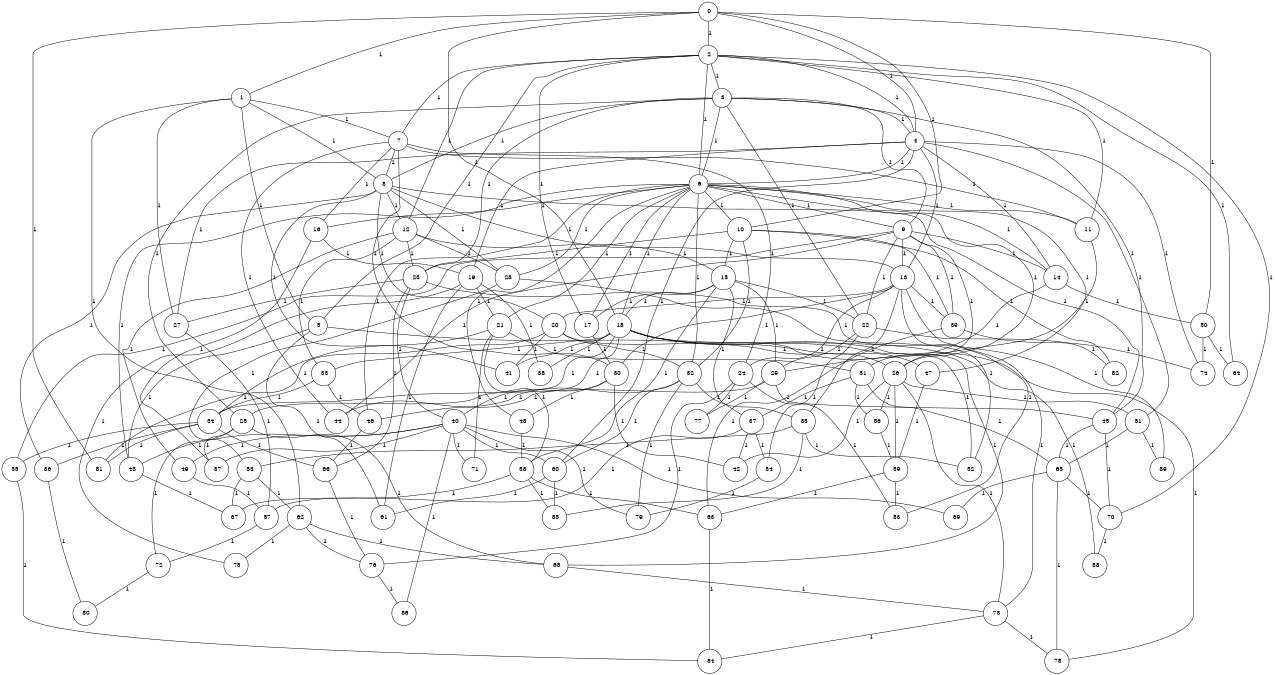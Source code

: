 graph G {
size="8.5,11;"
ratio = "expand;"
fixedsize="true;"
overlap="scale;"
node[shape=circle,width=.12,hight=.12,fontsize=12]
edge[fontsize=12]

0[label=" 0" color=black, pos="1.2219339,2.3017916!"];
1[label=" 1" color=black, pos="2.1677997,2.724275!"];
2[label=" 2" color=black, pos="2.7249686,1.1404957!"];
3[label=" 3" color=black, pos="1.4159375,0.68550911!"];
4[label=" 4" color=black, pos="2.0937334,0.85521735!"];
5[label=" 5" color=black, pos="0.75278117,2.9611029!"];
6[label=" 6" color=black, pos="1.4310287,2.0351903!"];
7[label=" 7" color=black, pos="2.3539095,2.1979664!"];
8[label=" 8" color=black, pos="1.8787013,0.85752121!"];
9[label=" 9" color=black, pos="0.85629397,2.2595792!"];
10[label=" 10" color=black, pos="1.8262897,2.5194317!"];
11[label=" 11" color=black, pos="0.11423797,2.6038037!"];
12[label=" 12" color=black, pos="2.5333397,2.5396881!"];
13[label=" 13" color=black, pos="1.8817786,0.36756822!"];
14[label=" 14" color=black, pos="0.17699064,2.9217327!"];
15[label=" 15" color=black, pos="2.4046931,2.1067435!"];
16[label=" 16" color=black, pos="0.61945725,0.32989558!"];
17[label=" 17" color=black, pos="1.546061,2.0570138!"];
18[label=" 18" color=black, pos="2.9895497,1.614578!"];
19[label=" 19" color=black, pos="2.7813864,1.311759!"];
20[label=" 20" color=black, pos="0.67740272,2.600847!"];
21[label=" 21" color=black, pos="2.3522381,0.87198874!"];
22[label=" 22" color=black, pos="0.37117375,0.060128855!"];
23[label=" 23" color=black, pos="2.9134206,2.0592614!"];
24[label=" 24" color=black, pos="2.1311371,0.0086290701!"];
25[label=" 25" color=black, pos="0.97863177,1.0495488!"];
26[label=" 26" color=black, pos="2.6420884,1.0719692!"];
27[label=" 27" color=black, pos="0.88250844,0.73820082!"];
28[label=" 28" color=black, pos="0.23517532,1.1190925!"];
29[label=" 29" color=black, pos="0.30746302,1.1166421!"];
30[label=" 30" color=black, pos="0.78480271,2.4545037!"];
31[label=" 31" color=black, pos="0.34364336,0.23110118!"];
32[label=" 32" color=black, pos="2.902922,1.1519785!"];
33[label=" 33" color=black, pos="2.3053731,0.84973527!"];
34[label=" 34" color=black, pos="0.86565405,0.3709362!"];
35[label=" 35" color=black, pos="2.3054327,0.30807365!"];
36[label=" 36" color=black, pos="2.4481848,0.12802142!"];
37[label=" 37" color=black, pos="1.4182474,2.4342846!"];
38[label=" 38" color=black, pos="1.4214345,1.9012735!"];
39[label=" 39" color=black, pos="2.4025533,0.23985834!"];
40[label=" 40" color=black, pos="1.3721049,2.1870291!"];
41[label=" 41" color=black, pos="0.59336413,2.6249395!"];
42[label=" 42" color=black, pos="2.9584688,2.2071807!"];
43[label=" 43" color=black, pos="1.1050127,1.8045095!"];
44[label=" 44" color=black, pos="1.9424205,1.3088454!"];
45[label=" 45" color=black, pos="1.1771945,2.563718!"];
46[label=" 46" color=black, pos="1.6319183,1.3637069!"];
47[label=" 47" color=black, pos="1.5973662,2.339947!"];
48[label=" 48" color=black, pos="0.99540214,0.64694907!"];
49[label=" 49" color=black, pos="0.56374044,1.0477844!"];
50[label=" 50" color=black, pos="0.26776423,2.7861108!"];
51[label=" 51" color=black, pos="1.7702194,0.92597445!"];
52[label=" 52" color=black, pos="1.5231513,2.0733078!"];
53[label=" 53" color=black, pos="0.97794981,2.2989748!"];
54[label=" 54" color=black, pos="1.1020173,0.64433972!"];
55[label=" 55" color=black, pos="2.2662471,0.66885454!"];
56[label=" 56" color=black, pos="1.5112627,2.8504155!"];
57[label=" 57" color=black, pos="0.58769216,2.5972124!"];
58[label=" 58" color=black, pos="2.153165,2.2282333!"];
59[label=" 59" color=black, pos="1.9739436,0.63602428!"];
60[label=" 60" color=black, pos="0.3890276,1.1974406!"];
61[label=" 61" color=black, pos="2.3463579,1.9768455!"];
62[label=" 62" color=black, pos="1.1590972,1.1477587!"];
63[label=" 63" color=black, pos="2.6054719,0.68699341!"];
64[label=" 64" color=black, pos="2.1324168,0.19173781!"];
65[label=" 65" color=black, pos="2.4356088,1.5755654!"];
66[label=" 66" color=black, pos="2.1722735,2.5121582!"];
67[label=" 67" color=black, pos="0.95800648,2.6433118!"];
68[label=" 68" color=black, pos="2.8575145,0.71401149!"];
69[label=" 69" color=black, pos="1.3371678,1.6522476!"];
70[label=" 70" color=black, pos="0.31204223,2.9216092!"];
71[label=" 71" color=black, pos="2.6166195,2.0342488!"];
72[label=" 72" color=black, pos="2.1460115,0.46914531!"];
73[label=" 73" color=black, pos="1.0149368,2.170394!"];
74[label=" 74" color=black, pos="1.8485094,2.3334273!"];
75[label=" 75" color=black, pos="0.83073461,0.15354995!"];
76[label=" 76" color=black, pos="2.8174916,1.8921215!"];
77[label=" 77" color=black, pos="2.5584184,2.6509245!"];
78[label=" 78" color=black, pos="2.3443753,1.7879748!"];
79[label=" 79" color=black, pos="2.1811363,2.7100311!"];
80[label=" 80" color=black, pos="2.0482101,1.9087681!"];
81[label=" 81" color=black, pos="2.2238871,1.2503572!"];
82[label=" 82" color=black, pos="2.7617143,1.8789124!"];
83[label=" 83" color=black, pos="1.5605237,2.280698!"];
84[label=" 84" color=black, pos="1.9000238,0.53267478!"];
85[label=" 85" color=black, pos="0.71718852,2.3289029!"];
86[label=" 86" color=black, pos="0.75613291,2.0225586!"];
87[label=" 87" color=black, pos="2.9391012,1.264417!"];
88[label=" 88" color=black, pos="2.9117661,2.0504583!"];
89[label=" 89" color=black, pos="2.2523473,1.2080497!"];
0--1[label="1"]
0--2[label="1"]
0--4[label="1"]
0--10[label="1"]
0--18[label="1"]
0--50[label="1"]
0--81[label="1"]
1--5[label="1"]
1--7[label="1"]
1--8[label="1"]
1--27[label="1"]
1--62[label="1"]
2--3[label="1"]
2--4[label="1"]
2--5[label="1"]
2--6[label="1"]
2--7[label="1"]
2--11[label="1"]
2--12[label="1"]
2--17[label="1"]
2--64[label="1"]
2--70[label="1"]
3--4[label="1"]
3--6[label="1"]
3--8[label="1"]
3--9[label="1"]
3--22[label="1"]
3--23[label="1"]
3--25[label="1"]
3--45[label="1"]
4--6[label="1"]
4--13[label="1"]
4--14[label="1"]
4--19[label="1"]
4--27[label="1"]
4--51[label="1"]
4--60[label="1"]
4--74[label="1"]
5--26[label="1"]
5--43[label="1"]
5--61[label="1"]
6--9[label="1"]
6--10[label="1"]
6--11[label="1"]
6--14[label="1"]
6--16[label="1"]
6--17[label="1"]
6--18[label="1"]
6--21[label="1"]
6--26[label="1"]
6--28[label="1"]
6--32[label="1"]
6--43[label="1"]
6--46[label="1"]
6--47[label="1"]
6--48[label="1"]
7--8[label="1"]
7--11[label="1"]
7--16[label="1"]
7--24[label="1"]
7--30[label="1"]
7--44[label="1"]
8--12[label="1"]
8--13[label="1"]
8--20[label="1"]
8--28[label="1"]
8--36[label="1"]
8--41[label="1"]
8--45[label="1"]
9--13[label="1"]
9--14[label="1"]
9--22[label="1"]
9--26[label="1"]
9--39[label="1"]
9--44[label="1"]
9--55[label="1"]
10--15[label="1"]
10--23[label="1"]
10--32[label="1"]
10--39[label="1"]
10--82[label="1"]
11--31[label="1"]
12--15[label="1"]
12--23[label="1"]
12--28[label="1"]
12--33[label="1"]
12--49[label="1"]
13--20[label="1"]
13--24[label="1"]
13--30[label="1"]
13--35[label="1"]
13--39[label="1"]
13--73[label="1"]
13--83[label="1"]
14--29[label="1"]
14--50[label="1"]
15--17[label="1"]
15--18[label="1"]
15--22[label="1"]
15--29[label="1"]
15--37[label="1"]
15--58[label="1"]
16--19[label="1"]
16--87[label="1"]
17--30[label="1"]
18--25[label="1"]
18--33[label="1"]
18--34[label="1"]
18--38[label="1"]
18--41[label="1"]
18--47[label="1"]
18--52[label="1"]
18--68[label="1"]
18--88[label="1"]
19--21[label="1"]
19--38[label="1"]
19--61[label="1"]
19--75[label="1"]
20--32[label="1"]
20--41[label="1"]
20--78[label="1"]
20--81[label="1"]
21--31[label="1"]
21--34[label="1"]
21--58[label="1"]
21--71[label="1"]
22--29[label="1"]
22--54[label="1"]
22--82[label="1"]
23--27[label="1"]
23--40[label="1"]
23--66[label="1"]
23--89[label="1"]
24--76[label="1"]
24--77[label="1"]
24--83[label="1"]
25--68[label="1"]
25--72[label="1"]
25--87[label="1"]
26--42[label="1"]
26--51[label="1"]
26--56[label="1"]
26--59[label="1"]
26--73[label="1"]
27--57[label="1"]
28--52[label="1"]
28--53[label="1"]
29--45[label="1"]
29--46[label="1"]
29--77[label="1"]
30--40[label="1"]
30--42[label="1"]
30--48[label="1"]
31--37[label="1"]
31--56[label="1"]
31--65[label="1"]
32--35[label="1"]
32--44[label="1"]
32--60[label="1"]
32--79[label="1"]
33--34[label="1"]
33--46[label="1"]
34--36[label="1"]
34--55[label="1"]
34--66[label="1"]
34--81[label="1"]
35--52[label="1"]
35--53[label="1"]
35--85[label="1"]
36--80[label="1"]
37--42[label="1"]
37--54[label="1"]
37--57[label="1"]
39--63[label="1"]
39--74[label="1"]
40--43[label="1"]
40--49[label="1"]
40--60[label="1"]
40--69[label="1"]
40--71[label="1"]
40--79[label="1"]
40--86[label="1"]
40--87[label="1"]
43--67[label="1"]
45--65[label="1"]
45--70[label="1"]
46--66[label="1"]
47--59[label="1"]
48--58[label="1"]
49--57[label="1"]
50--64[label="1"]
50--74[label="1"]
51--65[label="1"]
51--89[label="1"]
53--62[label="1"]
53--67[label="1"]
54--79[label="1"]
55--84[label="1"]
56--59[label="1"]
57--72[label="1"]
58--63[label="1"]
58--67[label="1"]
58--85[label="1"]
59--63[label="1"]
59--83[label="1"]
60--61[label="1"]
60--85[label="1"]
62--68[label="1"]
62--75[label="1"]
62--76[label="1"]
63--84[label="1"]
65--69[label="1"]
65--70[label="1"]
65--78[label="1"]
66--76[label="1"]
68--73[label="1"]
70--88[label="1"]
72--80[label="1"]
73--78[label="1"]
73--84[label="1"]
76--86[label="1"]

}
